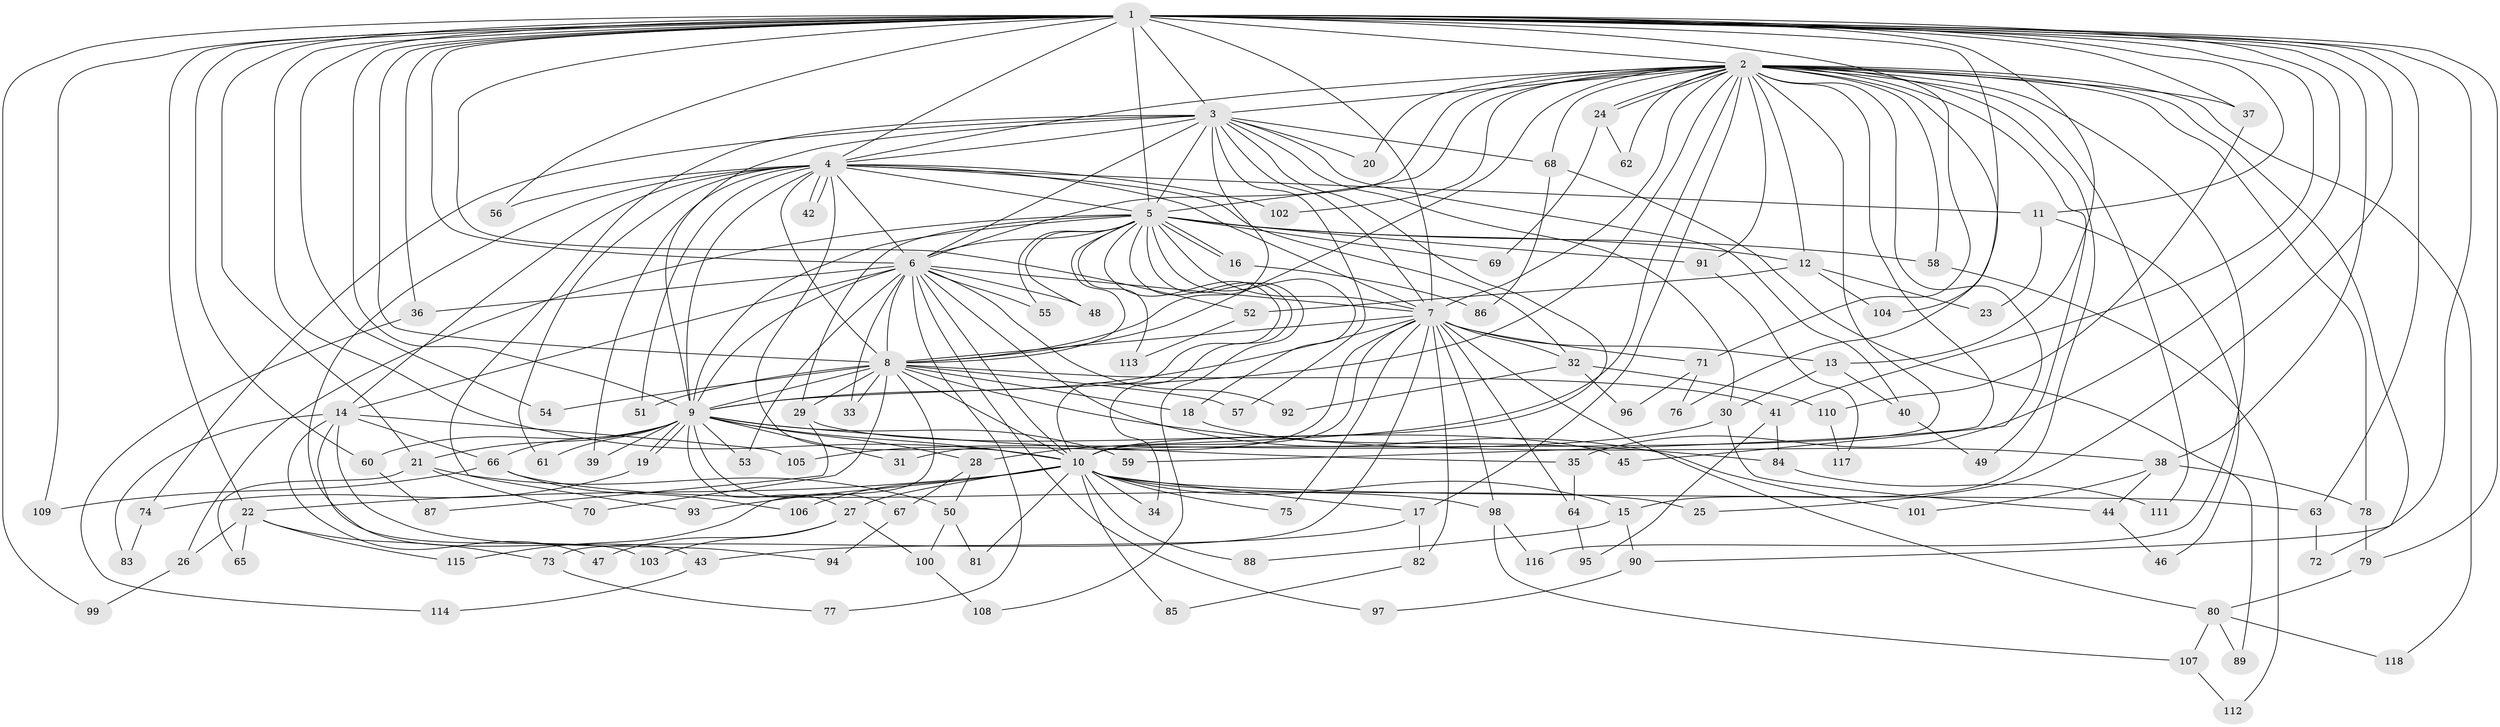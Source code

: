 // coarse degree distribution, {27: 0.011363636363636364, 33: 0.011363636363636364, 18: 0.011363636363636364, 21: 0.011363636363636364, 17: 0.011363636363636364, 19: 0.011363636363636364, 16: 0.011363636363636364, 20: 0.022727272727272728, 4: 0.11363636363636363, 6: 0.03409090909090909, 8: 0.011363636363636364, 5: 0.07954545454545454, 3: 0.2159090909090909, 1: 0.011363636363636364, 2: 0.4318181818181818}
// Generated by graph-tools (version 1.1) at 2025/41/03/06/25 10:41:42]
// undirected, 118 vertices, 261 edges
graph export_dot {
graph [start="1"]
  node [color=gray90,style=filled];
  1;
  2;
  3;
  4;
  5;
  6;
  7;
  8;
  9;
  10;
  11;
  12;
  13;
  14;
  15;
  16;
  17;
  18;
  19;
  20;
  21;
  22;
  23;
  24;
  25;
  26;
  27;
  28;
  29;
  30;
  31;
  32;
  33;
  34;
  35;
  36;
  37;
  38;
  39;
  40;
  41;
  42;
  43;
  44;
  45;
  46;
  47;
  48;
  49;
  50;
  51;
  52;
  53;
  54;
  55;
  56;
  57;
  58;
  59;
  60;
  61;
  62;
  63;
  64;
  65;
  66;
  67;
  68;
  69;
  70;
  71;
  72;
  73;
  74;
  75;
  76;
  77;
  78;
  79;
  80;
  81;
  82;
  83;
  84;
  85;
  86;
  87;
  88;
  89;
  90;
  91;
  92;
  93;
  94;
  95;
  96;
  97;
  98;
  99;
  100;
  101;
  102;
  103;
  104;
  105;
  106;
  107;
  108;
  109;
  110;
  111;
  112;
  113;
  114;
  115;
  116;
  117;
  118;
  1 -- 2;
  1 -- 3;
  1 -- 4;
  1 -- 5;
  1 -- 6;
  1 -- 7;
  1 -- 8;
  1 -- 9;
  1 -- 10;
  1 -- 11;
  1 -- 13;
  1 -- 21;
  1 -- 22;
  1 -- 25;
  1 -- 35;
  1 -- 36;
  1 -- 37;
  1 -- 38;
  1 -- 41;
  1 -- 52;
  1 -- 54;
  1 -- 56;
  1 -- 60;
  1 -- 63;
  1 -- 71;
  1 -- 79;
  1 -- 90;
  1 -- 99;
  1 -- 104;
  1 -- 109;
  2 -- 3;
  2 -- 4;
  2 -- 5;
  2 -- 6;
  2 -- 7;
  2 -- 8;
  2 -- 9;
  2 -- 10;
  2 -- 12;
  2 -- 15;
  2 -- 17;
  2 -- 20;
  2 -- 24;
  2 -- 24;
  2 -- 28;
  2 -- 37;
  2 -- 45;
  2 -- 49;
  2 -- 58;
  2 -- 59;
  2 -- 62;
  2 -- 68;
  2 -- 72;
  2 -- 76;
  2 -- 78;
  2 -- 91;
  2 -- 102;
  2 -- 111;
  2 -- 116;
  2 -- 118;
  3 -- 4;
  3 -- 5;
  3 -- 6;
  3 -- 7;
  3 -- 8;
  3 -- 9;
  3 -- 10;
  3 -- 20;
  3 -- 30;
  3 -- 40;
  3 -- 57;
  3 -- 68;
  3 -- 74;
  3 -- 93;
  4 -- 5;
  4 -- 6;
  4 -- 7;
  4 -- 8;
  4 -- 9;
  4 -- 10;
  4 -- 11;
  4 -- 14;
  4 -- 32;
  4 -- 39;
  4 -- 42;
  4 -- 42;
  4 -- 43;
  4 -- 51;
  4 -- 56;
  4 -- 61;
  4 -- 102;
  5 -- 6;
  5 -- 7;
  5 -- 8;
  5 -- 9;
  5 -- 10;
  5 -- 12;
  5 -- 16;
  5 -- 16;
  5 -- 18;
  5 -- 26;
  5 -- 29;
  5 -- 34;
  5 -- 48;
  5 -- 55;
  5 -- 58;
  5 -- 69;
  5 -- 91;
  5 -- 108;
  5 -- 113;
  6 -- 7;
  6 -- 8;
  6 -- 9;
  6 -- 10;
  6 -- 14;
  6 -- 33;
  6 -- 36;
  6 -- 48;
  6 -- 53;
  6 -- 55;
  6 -- 77;
  6 -- 92;
  6 -- 97;
  6 -- 101;
  7 -- 8;
  7 -- 9;
  7 -- 10;
  7 -- 13;
  7 -- 31;
  7 -- 32;
  7 -- 64;
  7 -- 71;
  7 -- 73;
  7 -- 75;
  7 -- 80;
  7 -- 82;
  7 -- 98;
  8 -- 9;
  8 -- 10;
  8 -- 18;
  8 -- 29;
  8 -- 33;
  8 -- 41;
  8 -- 51;
  8 -- 54;
  8 -- 57;
  8 -- 70;
  8 -- 84;
  8 -- 115;
  9 -- 10;
  9 -- 19;
  9 -- 19;
  9 -- 21;
  9 -- 27;
  9 -- 28;
  9 -- 31;
  9 -- 35;
  9 -- 39;
  9 -- 53;
  9 -- 59;
  9 -- 60;
  9 -- 61;
  9 -- 66;
  9 -- 67;
  10 -- 15;
  10 -- 17;
  10 -- 22;
  10 -- 25;
  10 -- 27;
  10 -- 34;
  10 -- 63;
  10 -- 75;
  10 -- 81;
  10 -- 85;
  10 -- 88;
  10 -- 93;
  10 -- 106;
  11 -- 23;
  11 -- 46;
  12 -- 23;
  12 -- 52;
  12 -- 104;
  13 -- 30;
  13 -- 40;
  14 -- 47;
  14 -- 66;
  14 -- 83;
  14 -- 94;
  14 -- 103;
  14 -- 105;
  15 -- 88;
  15 -- 90;
  16 -- 86;
  17 -- 43;
  17 -- 82;
  18 -- 38;
  19 -- 74;
  21 -- 50;
  21 -- 65;
  21 -- 70;
  22 -- 26;
  22 -- 65;
  22 -- 73;
  22 -- 115;
  24 -- 62;
  24 -- 69;
  26 -- 99;
  27 -- 47;
  27 -- 100;
  27 -- 103;
  28 -- 50;
  28 -- 67;
  29 -- 45;
  29 -- 87;
  30 -- 44;
  30 -- 105;
  32 -- 92;
  32 -- 96;
  32 -- 110;
  35 -- 64;
  36 -- 114;
  37 -- 110;
  38 -- 44;
  38 -- 78;
  38 -- 101;
  40 -- 49;
  41 -- 84;
  41 -- 95;
  43 -- 114;
  44 -- 46;
  50 -- 81;
  50 -- 100;
  52 -- 113;
  58 -- 112;
  60 -- 87;
  63 -- 72;
  64 -- 95;
  66 -- 98;
  66 -- 106;
  66 -- 109;
  67 -- 94;
  68 -- 86;
  68 -- 89;
  71 -- 76;
  71 -- 96;
  73 -- 77;
  74 -- 83;
  78 -- 79;
  79 -- 80;
  80 -- 89;
  80 -- 107;
  80 -- 118;
  82 -- 85;
  84 -- 111;
  90 -- 97;
  91 -- 117;
  98 -- 107;
  98 -- 116;
  100 -- 108;
  107 -- 112;
  110 -- 117;
}
